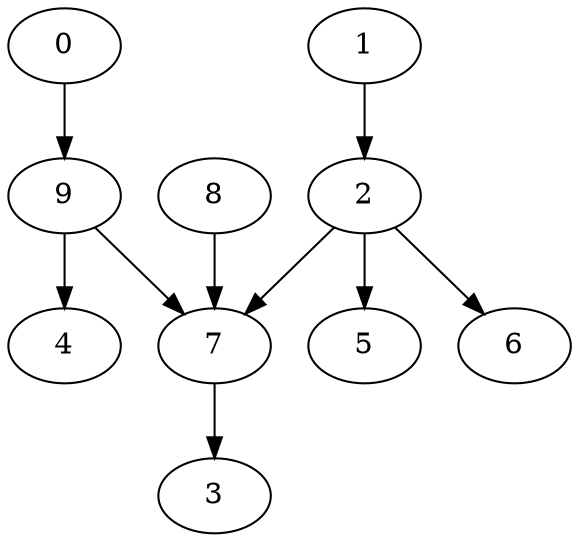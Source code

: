 digraph Erdos_Renyi_nodes_10_edges_40_kruskalI {
"0";
"1";
"2";
"3";
"4";
"5";
"6";
"7";
"8";
"9";
"9" -> "4" [weight=16];
"0" -> "9" [weight=15];
"7" -> "3" [weight=12];
"2" -> "5" [weight=9];
"8" -> "7" [weight=9];
"9" -> "7" [weight=8];
"1" -> "2" [weight=3];
"2" -> "7" [weight=2];
"2" -> "6" [weight=1];
}